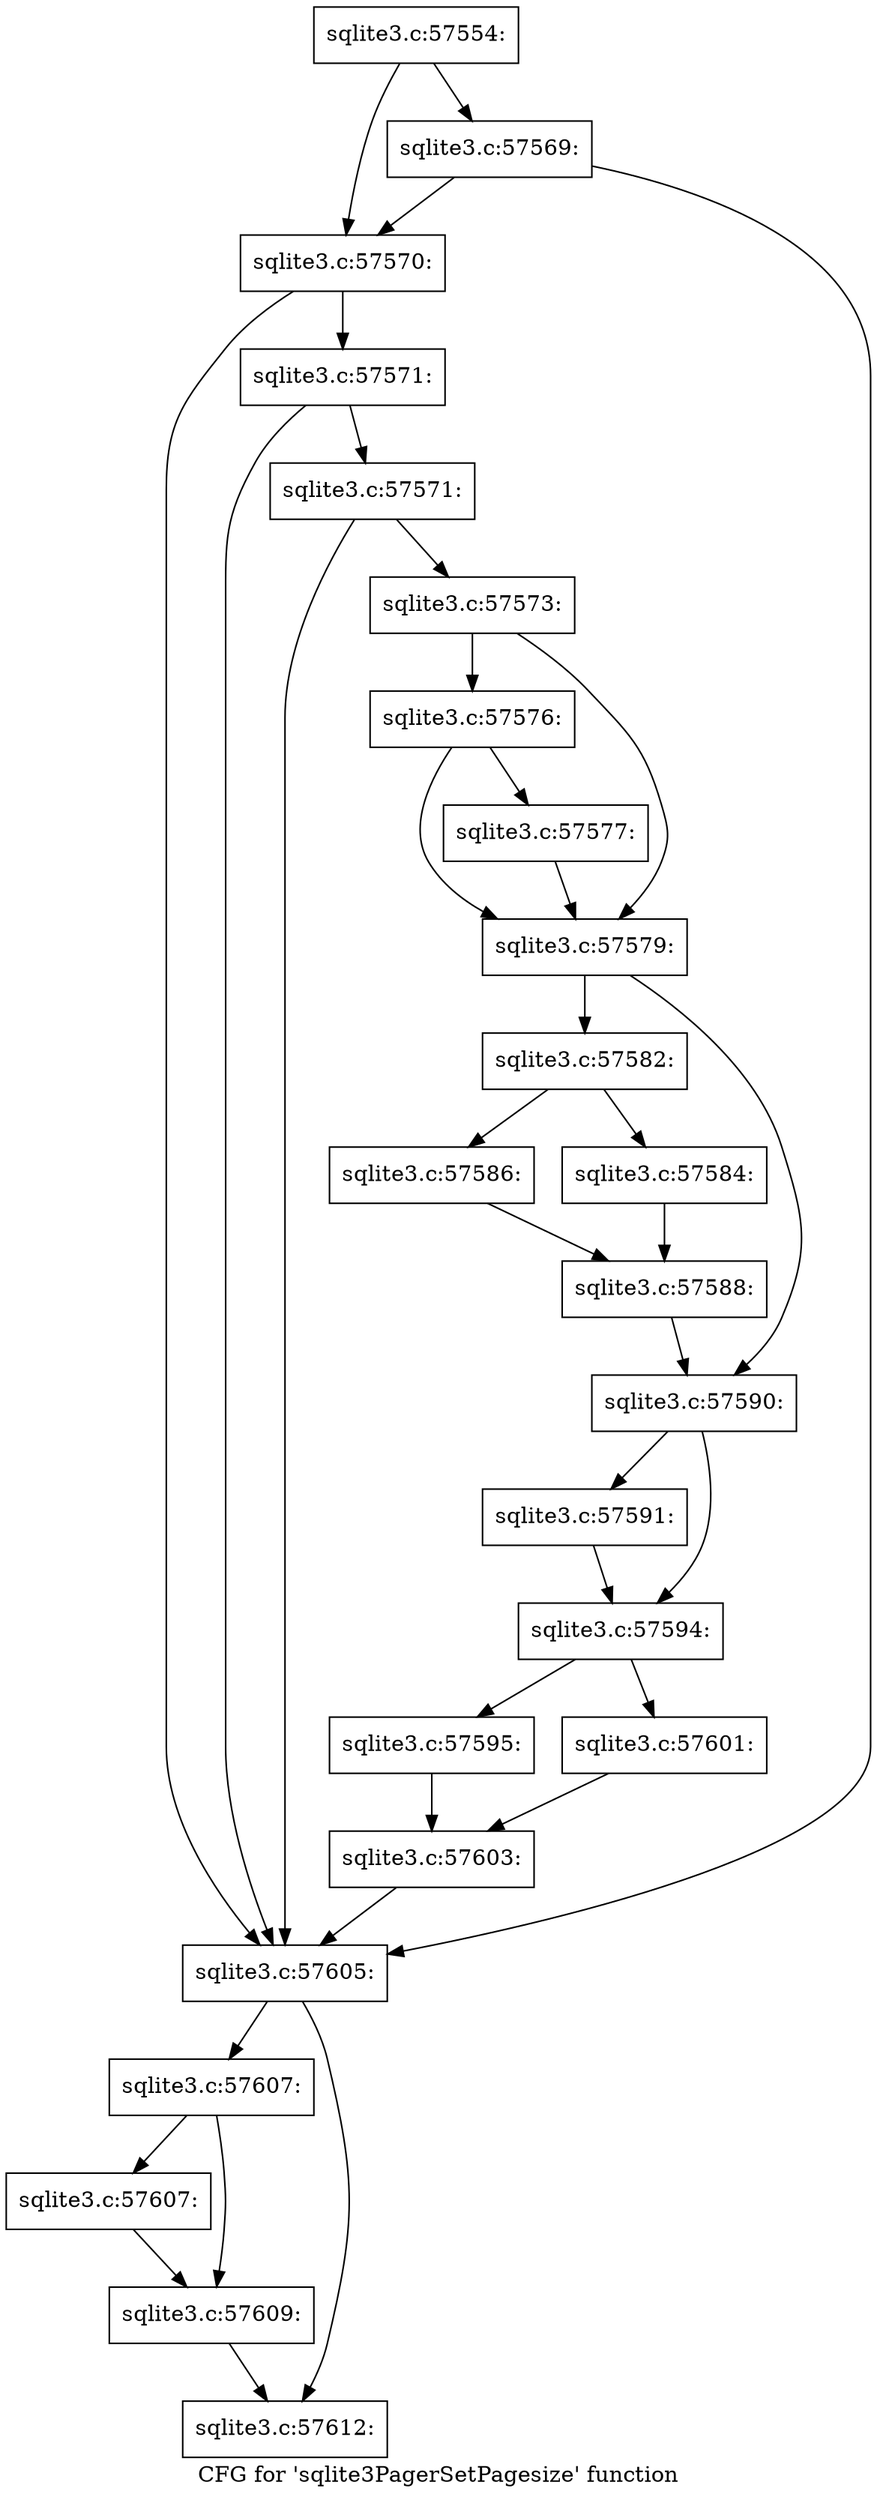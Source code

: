 digraph "CFG for 'sqlite3PagerSetPagesize' function" {
	label="CFG for 'sqlite3PagerSetPagesize' function";

	Node0x55c0f7656110 [shape=record,label="{sqlite3.c:57554:}"];
	Node0x55c0f7656110 -> Node0x55c0f7659440;
	Node0x55c0f7656110 -> Node0x55c0f76594c0;
	Node0x55c0f76594c0 [shape=record,label="{sqlite3.c:57569:}"];
	Node0x55c0f76594c0 -> Node0x55c0f7659440;
	Node0x55c0f76594c0 -> Node0x55c0f76592f0;
	Node0x55c0f7659440 [shape=record,label="{sqlite3.c:57570:}"];
	Node0x55c0f7659440 -> Node0x55c0f76593c0;
	Node0x55c0f7659440 -> Node0x55c0f76592f0;
	Node0x55c0f76593c0 [shape=record,label="{sqlite3.c:57571:}"];
	Node0x55c0f76593c0 -> Node0x55c0f7659340;
	Node0x55c0f76593c0 -> Node0x55c0f76592f0;
	Node0x55c0f7659340 [shape=record,label="{sqlite3.c:57571:}"];
	Node0x55c0f7659340 -> Node0x55c0f76592a0;
	Node0x55c0f7659340 -> Node0x55c0f76592f0;
	Node0x55c0f76592a0 [shape=record,label="{sqlite3.c:57573:}"];
	Node0x55c0f76592a0 -> Node0x55c0f765b100;
	Node0x55c0f76592a0 -> Node0x55c0f765b0b0;
	Node0x55c0f765b100 [shape=record,label="{sqlite3.c:57576:}"];
	Node0x55c0f765b100 -> Node0x55c0f765b060;
	Node0x55c0f765b100 -> Node0x55c0f765b0b0;
	Node0x55c0f765b060 [shape=record,label="{sqlite3.c:57577:}"];
	Node0x55c0f765b060 -> Node0x55c0f765b0b0;
	Node0x55c0f765b0b0 [shape=record,label="{sqlite3.c:57579:}"];
	Node0x55c0f765b0b0 -> Node0x55c0f765c020;
	Node0x55c0f765b0b0 -> Node0x55c0f765c070;
	Node0x55c0f765c020 [shape=record,label="{sqlite3.c:57582:}"];
	Node0x55c0f765c020 -> Node0x55c0f765cde0;
	Node0x55c0f765c020 -> Node0x55c0f57ec790;
	Node0x55c0f57ec790 [shape=record,label="{sqlite3.c:57584:}"];
	Node0x55c0f57ec790 -> Node0x55c0f765cac0;
	Node0x55c0f765cde0 [shape=record,label="{sqlite3.c:57586:}"];
	Node0x55c0f765cde0 -> Node0x55c0f765cac0;
	Node0x55c0f765cac0 [shape=record,label="{sqlite3.c:57588:}"];
	Node0x55c0f765cac0 -> Node0x55c0f765c070;
	Node0x55c0f765c070 [shape=record,label="{sqlite3.c:57590:}"];
	Node0x55c0f765c070 -> Node0x55c0f765d680;
	Node0x55c0f765c070 -> Node0x55c0f765d6d0;
	Node0x55c0f765d680 [shape=record,label="{sqlite3.c:57591:}"];
	Node0x55c0f765d680 -> Node0x55c0f765d6d0;
	Node0x55c0f765d6d0 [shape=record,label="{sqlite3.c:57594:}"];
	Node0x55c0f765d6d0 -> Node0x55c0f765df30;
	Node0x55c0f765d6d0 -> Node0x55c0f765dfd0;
	Node0x55c0f765df30 [shape=record,label="{sqlite3.c:57595:}"];
	Node0x55c0f765df30 -> Node0x55c0f765df80;
	Node0x55c0f765dfd0 [shape=record,label="{sqlite3.c:57601:}"];
	Node0x55c0f765dfd0 -> Node0x55c0f765df80;
	Node0x55c0f765df80 [shape=record,label="{sqlite3.c:57603:}"];
	Node0x55c0f765df80 -> Node0x55c0f76592f0;
	Node0x55c0f76592f0 [shape=record,label="{sqlite3.c:57605:}"];
	Node0x55c0f76592f0 -> Node0x55c0f7660360;
	Node0x55c0f76592f0 -> Node0x55c0f76603b0;
	Node0x55c0f7660360 [shape=record,label="{sqlite3.c:57607:}"];
	Node0x55c0f7660360 -> Node0x55c0f76607c0;
	Node0x55c0f7660360 -> Node0x55c0f7660810;
	Node0x55c0f76607c0 [shape=record,label="{sqlite3.c:57607:}"];
	Node0x55c0f76607c0 -> Node0x55c0f7660810;
	Node0x55c0f7660810 [shape=record,label="{sqlite3.c:57609:}"];
	Node0x55c0f7660810 -> Node0x55c0f76603b0;
	Node0x55c0f76603b0 [shape=record,label="{sqlite3.c:57612:}"];
}
